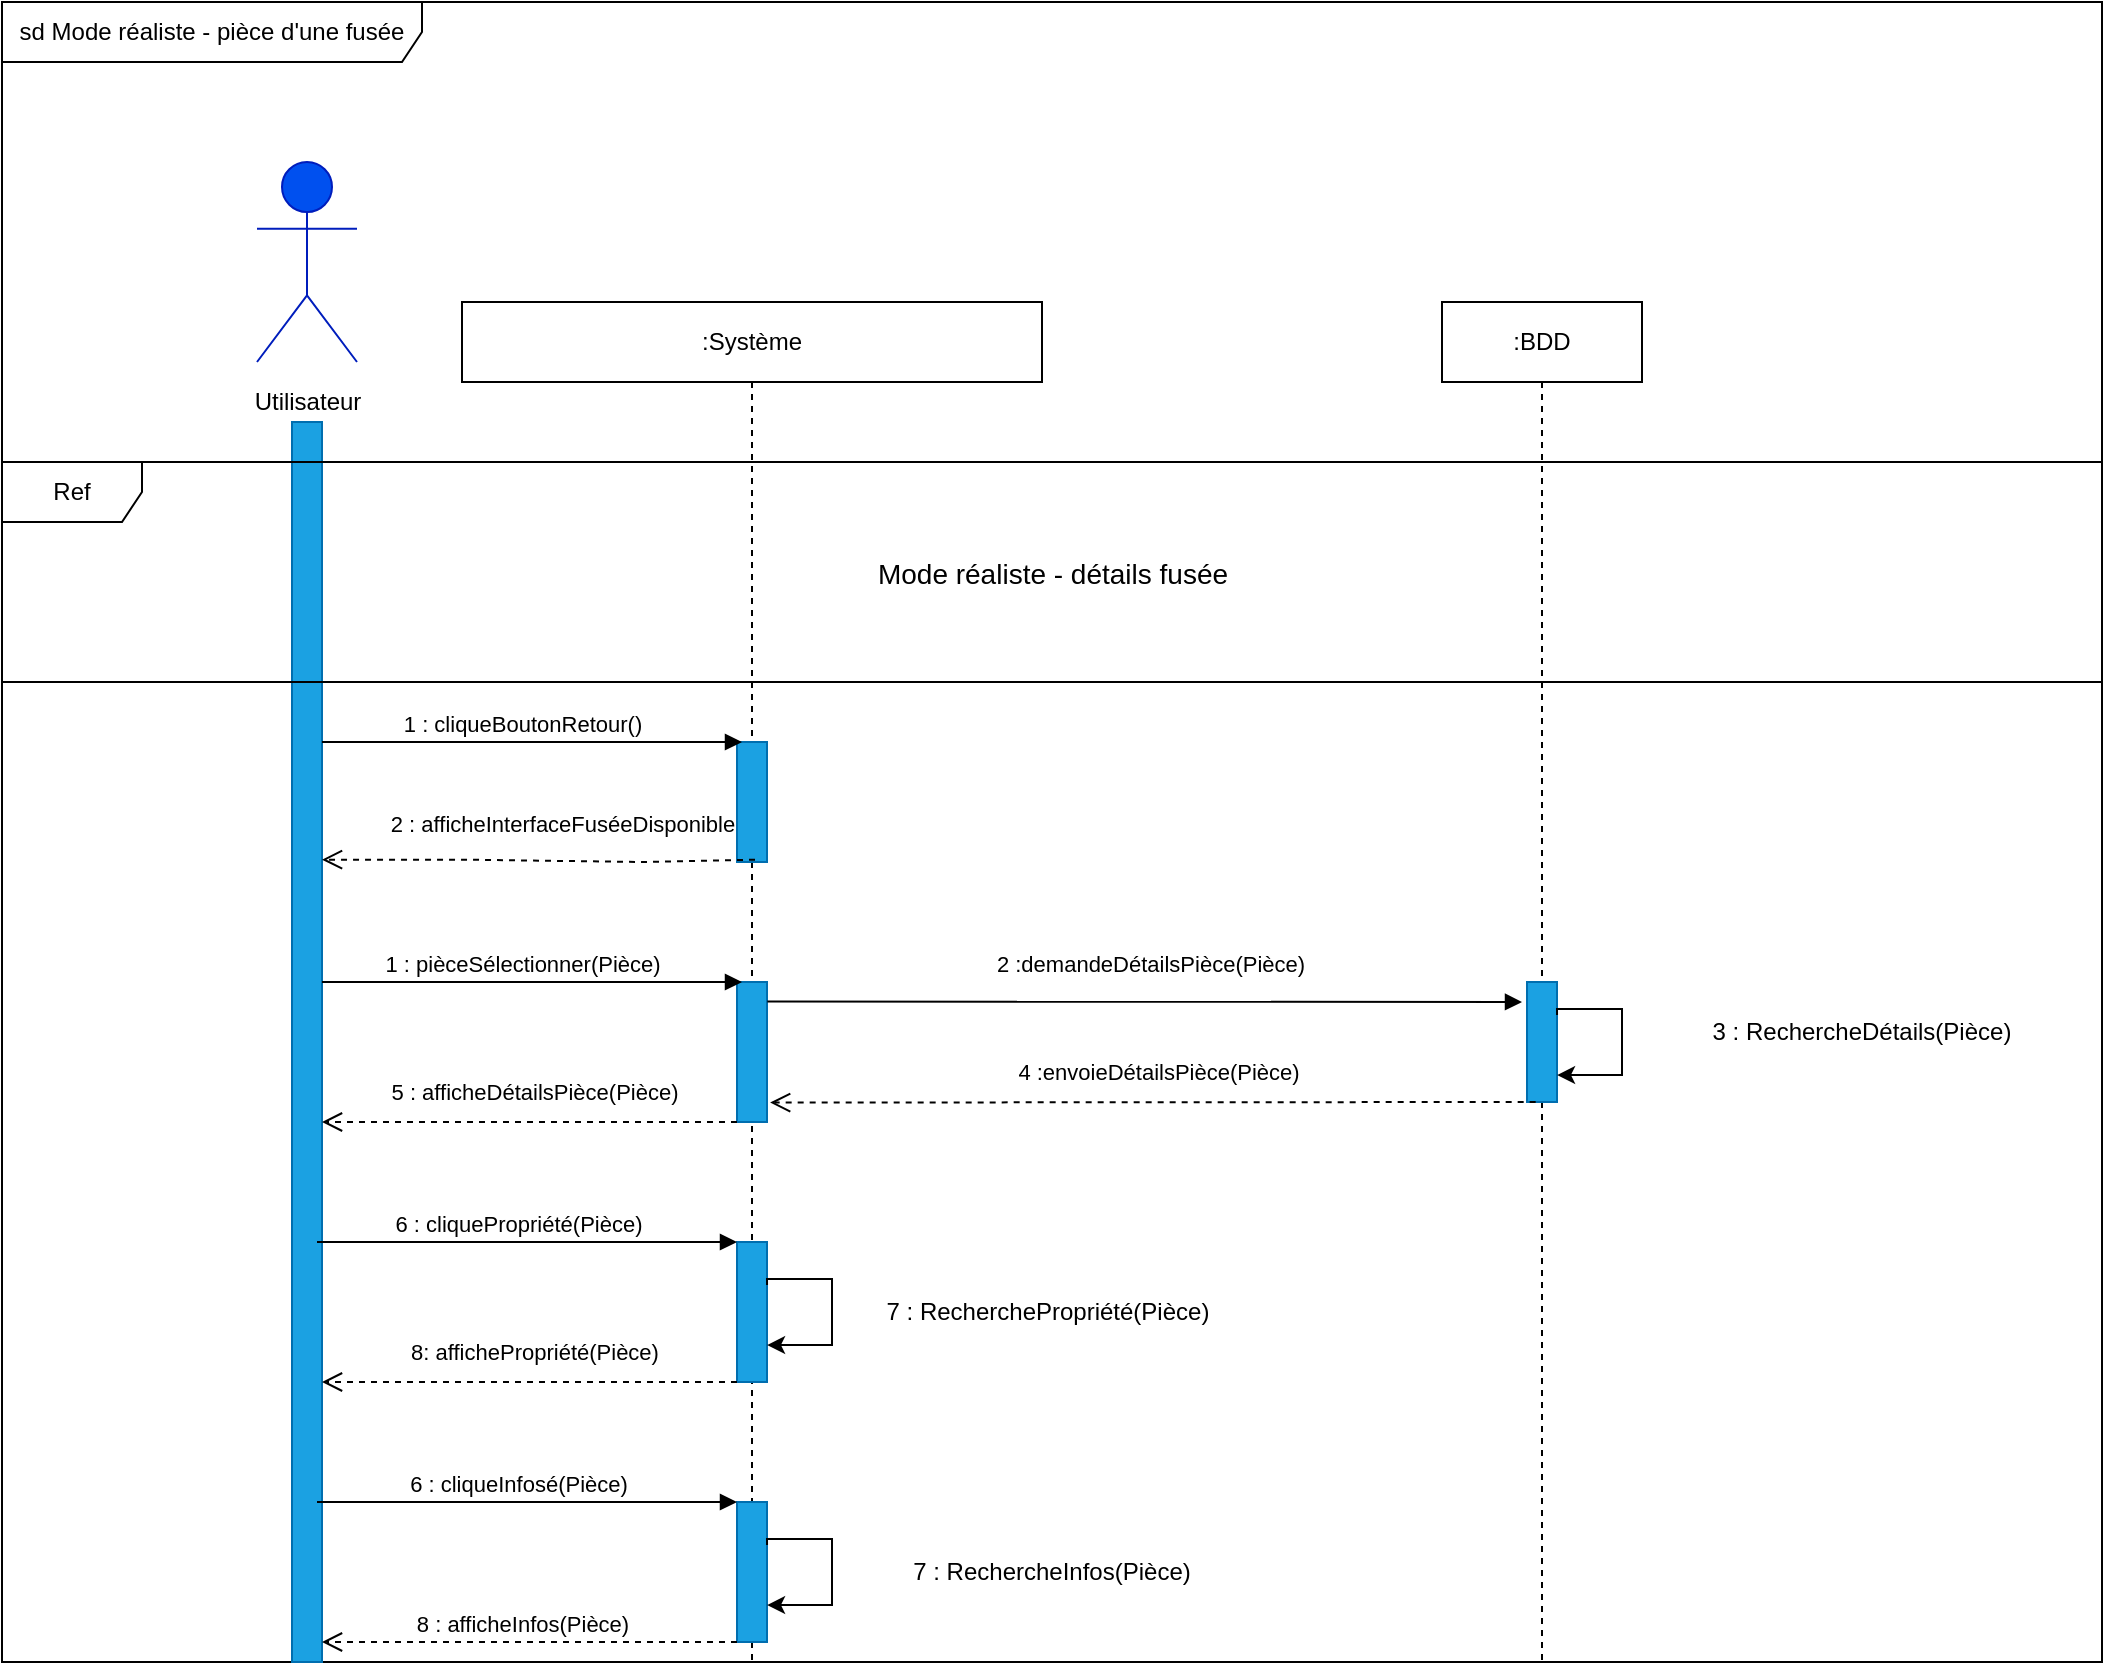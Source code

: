 <mxfile version="20.6.0" type="device"><diagram id="M-pu-cOKjHEZvPsEpOY4" name="Page-1"><mxGraphModel dx="1929" dy="1735" grid="1" gridSize="10" guides="1" tooltips="1" connect="1" arrows="1" fold="1" page="1" pageScale="1" pageWidth="827" pageHeight="1169" math="0" shadow="0"><root><mxCell id="0"/><mxCell id="1" parent="0"/><mxCell id="OMeM30PVV8WrVPDrTTRZ-74" value="sd Mode réaliste - pièce d'une fusée " style="shape=umlFrame;whiteSpace=wrap;html=1;width=210;height=30;" parent="1" vertex="1"><mxGeometry x="-20" y="-30" width="1050" height="830" as="geometry"/></mxCell><mxCell id="OMeM30PVV8WrVPDrTTRZ-9" value="" style="rounded=0;whiteSpace=wrap;html=1;fillColor=#1ba1e2;fontColor=#ffffff;strokeColor=#006EAF;" parent="1" vertex="1"><mxGeometry x="125" y="180" width="15" height="620" as="geometry"/></mxCell><mxCell id="OMeM30PVV8WrVPDrTTRZ-1" value="&lt;b&gt;Utilisateur&lt;/b&gt;" style="shape=umlActor;verticalLabelPosition=bottom;verticalAlign=top;html=1;fillColor=#0050ef;fontColor=#ffffff;strokeColor=#001DBC;" parent="1" vertex="1"><mxGeometry x="107.5" y="50" width="50" height="100" as="geometry"/></mxCell><mxCell id="OMeM30PVV8WrVPDrTTRZ-3" value=":Système" style="shape=umlLifeline;perimeter=lifelinePerimeter;whiteSpace=wrap;html=1;container=1;collapsible=0;recursiveResize=0;outlineConnect=0;" parent="1" vertex="1"><mxGeometry x="210" y="120" width="290" height="680" as="geometry"/></mxCell><mxCell id="OMeM30PVV8WrVPDrTTRZ-4" value="" style="rounded=0;whiteSpace=wrap;html=1;fillColor=#1ba1e2;fontColor=#ffffff;strokeColor=#006EAF;" parent="OMeM30PVV8WrVPDrTTRZ-3" vertex="1"><mxGeometry x="137.5" y="220" width="15" height="60" as="geometry"/></mxCell><mxCell id="UVZ0IYtNJLXeqeBDd-HU-6" value="" style="rounded=0;whiteSpace=wrap;html=1;fillColor=#1ba1e2;fontColor=#ffffff;strokeColor=#006EAF;" vertex="1" parent="OMeM30PVV8WrVPDrTTRZ-3"><mxGeometry x="137.5" y="340" width="15" height="70" as="geometry"/></mxCell><mxCell id="UVZ0IYtNJLXeqeBDd-HU-21" value="5 : afficheDétailsPièce(Pièce)" style="html=1;verticalAlign=bottom;endArrow=open;dashed=1;endSize=8;rounded=0;" edge="1" parent="OMeM30PVV8WrVPDrTTRZ-3"><mxGeometry x="-0.016" y="-6" relative="1" as="geometry"><mxPoint x="137.5" y="410" as="sourcePoint"/><mxPoint x="-70" y="410" as="targetPoint"/><mxPoint as="offset"/></mxGeometry></mxCell><mxCell id="UVZ0IYtNJLXeqeBDd-HU-57" value="" style="rounded=0;whiteSpace=wrap;html=1;fillColor=#1ba1e2;fontColor=#ffffff;strokeColor=#006EAF;" vertex="1" parent="OMeM30PVV8WrVPDrTTRZ-3"><mxGeometry x="137.5" y="470" width="15" height="70" as="geometry"/></mxCell><mxCell id="UVZ0IYtNJLXeqeBDd-HU-59" value="6 : cliquePropriété(Pièce)" style="html=1;verticalAlign=bottom;endArrow=block;rounded=0;" edge="1" parent="OMeM30PVV8WrVPDrTTRZ-3"><mxGeometry x="-0.048" width="80" relative="1" as="geometry"><mxPoint x="-72.5" y="470" as="sourcePoint"/><mxPoint x="137.5" y="470" as="targetPoint"/><mxPoint as="offset"/></mxGeometry></mxCell><mxCell id="UVZ0IYtNJLXeqeBDd-HU-61" style="edgeStyle=orthogonalEdgeStyle;rounded=0;orthogonalLoop=1;jettySize=auto;html=1;exitX=1;exitY=0.25;exitDx=0;exitDy=0;entryX=1;entryY=0.75;entryDx=0;entryDy=0;" edge="1" parent="OMeM30PVV8WrVPDrTTRZ-3"><mxGeometry relative="1" as="geometry"><Array as="points"><mxPoint x="153.02" y="488.51"/><mxPoint x="185.02" y="488.51"/><mxPoint x="185.02" y="521.51"/></Array><mxPoint x="152.52" y="491.51" as="sourcePoint"/><mxPoint x="152.52" y="521.51" as="targetPoint"/></mxGeometry></mxCell><mxCell id="UVZ0IYtNJLXeqeBDd-HU-62" value="8: affichePropriété(Pièce)" style="html=1;verticalAlign=bottom;endArrow=open;dashed=1;endSize=8;rounded=0;" edge="1" parent="OMeM30PVV8WrVPDrTTRZ-3"><mxGeometry x="-0.016" y="-6" relative="1" as="geometry"><mxPoint x="137.5" y="540" as="sourcePoint"/><mxPoint x="-70" y="540" as="targetPoint"/><mxPoint as="offset"/></mxGeometry></mxCell><mxCell id="UVZ0IYtNJLXeqeBDd-HU-64" value="" style="rounded=0;whiteSpace=wrap;html=1;fillColor=#1ba1e2;fontColor=#ffffff;strokeColor=#006EAF;" vertex="1" parent="OMeM30PVV8WrVPDrTTRZ-3"><mxGeometry x="137.5" y="600" width="15" height="70" as="geometry"/></mxCell><mxCell id="UVZ0IYtNJLXeqeBDd-HU-52" style="edgeStyle=orthogonalEdgeStyle;rounded=0;orthogonalLoop=1;jettySize=auto;html=1;exitX=1;exitY=0.25;exitDx=0;exitDy=0;entryX=1;entryY=0.75;entryDx=0;entryDy=0;" edge="1" parent="OMeM30PVV8WrVPDrTTRZ-3"><mxGeometry relative="1" as="geometry"><Array as="points"><mxPoint x="153.02" y="618.51"/><mxPoint x="185.02" y="618.51"/><mxPoint x="185.02" y="651.51"/></Array><mxPoint x="152.52" y="621.51" as="sourcePoint"/><mxPoint x="152.52" y="651.51" as="targetPoint"/></mxGeometry></mxCell><mxCell id="UVZ0IYtNJLXeqeBDd-HU-67" value="6 : cliqueInfosé(Pièce)" style="html=1;verticalAlign=bottom;endArrow=block;rounded=0;" edge="1" parent="OMeM30PVV8WrVPDrTTRZ-3"><mxGeometry x="-0.048" width="80" relative="1" as="geometry"><mxPoint x="-72.5" y="600" as="sourcePoint"/><mxPoint x="137.5" y="600" as="targetPoint"/><mxPoint as="offset"/></mxGeometry></mxCell><mxCell id="UVZ0IYtNJLXeqeBDd-HU-68" value="8 : afficheInfos(Pièce)" style="html=1;verticalAlign=bottom;endArrow=open;dashed=1;endSize=8;rounded=0;" edge="1" parent="OMeM30PVV8WrVPDrTTRZ-3"><mxGeometry x="0.036" relative="1" as="geometry"><mxPoint x="137.5" y="670" as="sourcePoint"/><mxPoint x="-70" y="670" as="targetPoint"/><mxPoint as="offset"/></mxGeometry></mxCell><mxCell id="OMeM30PVV8WrVPDrTTRZ-6" value=":BDD" style="shape=umlLifeline;perimeter=lifelinePerimeter;whiteSpace=wrap;html=1;container=1;collapsible=0;recursiveResize=0;outlineConnect=0;" parent="1" vertex="1"><mxGeometry x="700" y="120" width="100" height="680" as="geometry"/></mxCell><mxCell id="UVZ0IYtNJLXeqeBDd-HU-49" value="" style="rounded=0;whiteSpace=wrap;html=1;fillColor=#1ba1e2;fontColor=#ffffff;strokeColor=#006EAF;" vertex="1" parent="OMeM30PVV8WrVPDrTTRZ-6"><mxGeometry x="42.5" y="340" width="15" height="60" as="geometry"/></mxCell><mxCell id="UVZ0IYtNJLXeqeBDd-HU-60" style="edgeStyle=orthogonalEdgeStyle;rounded=0;orthogonalLoop=1;jettySize=auto;html=1;exitX=1;exitY=0.25;exitDx=0;exitDy=0;entryX=1;entryY=0.75;entryDx=0;entryDy=0;" edge="1" parent="OMeM30PVV8WrVPDrTTRZ-6"><mxGeometry relative="1" as="geometry"><Array as="points"><mxPoint x="58.02" y="353.51"/><mxPoint x="90.02" y="353.51"/><mxPoint x="90.02" y="386.51"/></Array><mxPoint x="57.52" y="356.51" as="sourcePoint"/><mxPoint x="57.52" y="386.51" as="targetPoint"/></mxGeometry></mxCell><mxCell id="OMeM30PVV8WrVPDrTTRZ-50" value="1 : pièceSélectionner(Pièce)" style="html=1;verticalAlign=bottom;endArrow=block;rounded=0;" parent="1" edge="1"><mxGeometry x="-0.048" width="80" relative="1" as="geometry"><mxPoint x="140" y="460" as="sourcePoint"/><mxPoint x="350" y="460" as="targetPoint"/><mxPoint as="offset"/></mxGeometry></mxCell><mxCell id="UVZ0IYtNJLXeqeBDd-HU-10" value="Utilisateur" style="text;html=1;strokeColor=none;fillColor=none;align=center;verticalAlign=middle;whiteSpace=wrap;rounded=0;" vertex="1" parent="1"><mxGeometry x="102.5" y="150" width="60" height="40" as="geometry"/></mxCell><mxCell id="UVZ0IYtNJLXeqeBDd-HU-20" value="2 : afficheInterfaceFuséeDisponible " style="html=1;verticalAlign=bottom;endArrow=open;dashed=1;endSize=8;rounded=0;exitX=0;exitY=1;exitDx=0;exitDy=0;" edge="1" parent="1"><mxGeometry x="-0.107" y="-9" relative="1" as="geometry"><mxPoint x="356.5" y="398.82" as="sourcePoint"/><mxPoint x="140" y="398.82" as="targetPoint"/><mxPoint as="offset"/><Array as="points"><mxPoint x="300" y="400"/><mxPoint x="210" y="398.82"/></Array></mxGeometry></mxCell><mxCell id="UVZ0IYtNJLXeqeBDd-HU-43" value="3 : RechercheDétails(Pièce)" style="text;html=1;strokeColor=none;fillColor=none;align=center;verticalAlign=middle;whiteSpace=wrap;rounded=0;" vertex="1" parent="1"><mxGeometry x="800" y="470" width="220" height="30" as="geometry"/></mxCell><mxCell id="UVZ0IYtNJLXeqeBDd-HU-47" value="Ref " style="shape=umlFrame;whiteSpace=wrap;html=1;width=70;height=30;fillStyle=auto;sketch=0;shadow=0;" vertex="1" parent="1"><mxGeometry x="-20" y="200" width="1050" height="110" as="geometry"/></mxCell><UserObject label="Mode réaliste - détails fusée" placeholders="1" name="Variable" id="UVZ0IYtNJLXeqeBDd-HU-48"><mxCell style="text;html=1;strokeColor=none;fillColor=none;align=center;verticalAlign=middle;whiteSpace=wrap;overflow=hidden;fontSize=14;" vertex="1" parent="1"><mxGeometry x="397.5" y="245" width="215" height="20" as="geometry"/></mxCell></UserObject><mxCell id="UVZ0IYtNJLXeqeBDd-HU-50" value="2 :demandeDétailsPièce(Pièce)" style="html=1;verticalAlign=bottom;endArrow=block;rounded=0;exitX=1.011;exitY=0.14;exitDx=0;exitDy=0;exitPerimeter=0;" edge="1" parent="1" source="UVZ0IYtNJLXeqeBDd-HU-6"><mxGeometry x="0.016" y="10" width="80" relative="1" as="geometry"><mxPoint x="360" y="470" as="sourcePoint"/><mxPoint x="740" y="470" as="targetPoint"/><mxPoint as="offset"/></mxGeometry></mxCell><mxCell id="UVZ0IYtNJLXeqeBDd-HU-55" value="4 :envoieDétailsPièce(Pièce)" style="html=1;verticalAlign=bottom;endArrow=open;dashed=1;endSize=8;rounded=0;exitX=-0.111;exitY=0.897;exitDx=0;exitDy=0;exitPerimeter=0;entryX=1.104;entryY=0.861;entryDx=0;entryDy=0;entryPerimeter=0;" edge="1" parent="1" target="UVZ0IYtNJLXeqeBDd-HU-6"><mxGeometry x="-0.016" y="-6" relative="1" as="geometry"><mxPoint x="746.835" y="520.0" as="sourcePoint"/><mxPoint x="370.0" y="520.59" as="targetPoint"/><mxPoint as="offset"/></mxGeometry></mxCell><mxCell id="UVZ0IYtNJLXeqeBDd-HU-56" value="1 : cliqueBoutonRetour()" style="html=1;verticalAlign=bottom;endArrow=block;rounded=0;" edge="1" parent="1"><mxGeometry x="-0.048" width="80" relative="1" as="geometry"><mxPoint x="140.0" y="340.0" as="sourcePoint"/><mxPoint x="350.0" y="340.0" as="targetPoint"/><mxPoint as="offset"/></mxGeometry></mxCell><mxCell id="UVZ0IYtNJLXeqeBDd-HU-63" value="7 : RecherchePropriété(Pièce)" style="text;html=1;strokeColor=none;fillColor=none;align=center;verticalAlign=middle;whiteSpace=wrap;rounded=0;" vertex="1" parent="1"><mxGeometry x="392.5" y="610" width="220" height="30" as="geometry"/></mxCell><mxCell id="UVZ0IYtNJLXeqeBDd-HU-66" value="7 : RechercheInfos(Pièce)" style="text;html=1;strokeColor=none;fillColor=none;align=center;verticalAlign=middle;whiteSpace=wrap;rounded=0;" vertex="1" parent="1"><mxGeometry x="395" y="740" width="220" height="30" as="geometry"/></mxCell></root></mxGraphModel></diagram></mxfile>